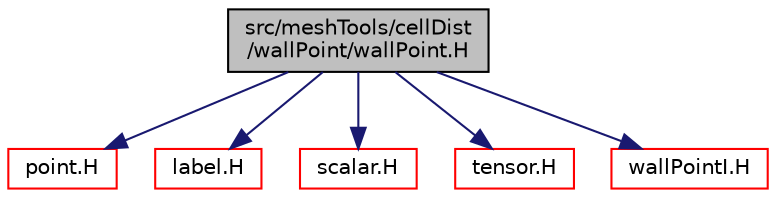 digraph "src/meshTools/cellDist/wallPoint/wallPoint.H"
{
  bgcolor="transparent";
  edge [fontname="Helvetica",fontsize="10",labelfontname="Helvetica",labelfontsize="10"];
  node [fontname="Helvetica",fontsize="10",shape=record];
  Node1 [label="src/meshTools/cellDist\l/wallPoint/wallPoint.H",height=0.2,width=0.4,color="black", fillcolor="grey75", style="filled", fontcolor="black"];
  Node1 -> Node2 [color="midnightblue",fontsize="10",style="solid",fontname="Helvetica"];
  Node2 [label="point.H",height=0.2,width=0.4,color="red",URL="$a08970.html"];
  Node1 -> Node3 [color="midnightblue",fontsize="10",style="solid",fontname="Helvetica"];
  Node3 [label="label.H",height=0.2,width=0.4,color="red",URL="$a09075.html"];
  Node1 -> Node4 [color="midnightblue",fontsize="10",style="solid",fontname="Helvetica"];
  Node4 [label="scalar.H",height=0.2,width=0.4,color="red",URL="$a09142.html"];
  Node1 -> Node5 [color="midnightblue",fontsize="10",style="solid",fontname="Helvetica"];
  Node5 [label="tensor.H",height=0.2,width=0.4,color="red",URL="$a09234.html"];
  Node1 -> Node6 [color="midnightblue",fontsize="10",style="solid",fontname="Helvetica"];
  Node6 [label="wallPointI.H",height=0.2,width=0.4,color="red",URL="$a07415.html"];
}
